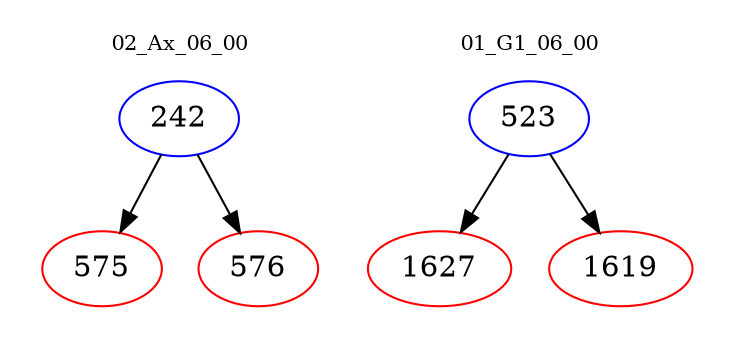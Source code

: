 digraph{
subgraph cluster_0 {
color = white
label = "02_Ax_06_00";
fontsize=10;
T0_242 [label="242", color="blue"]
T0_242 -> T0_575 [color="black"]
T0_575 [label="575", color="red"]
T0_242 -> T0_576 [color="black"]
T0_576 [label="576", color="red"]
}
subgraph cluster_1 {
color = white
label = "01_G1_06_00";
fontsize=10;
T1_523 [label="523", color="blue"]
T1_523 -> T1_1627 [color="black"]
T1_1627 [label="1627", color="red"]
T1_523 -> T1_1619 [color="black"]
T1_1619 [label="1619", color="red"]
}
}
